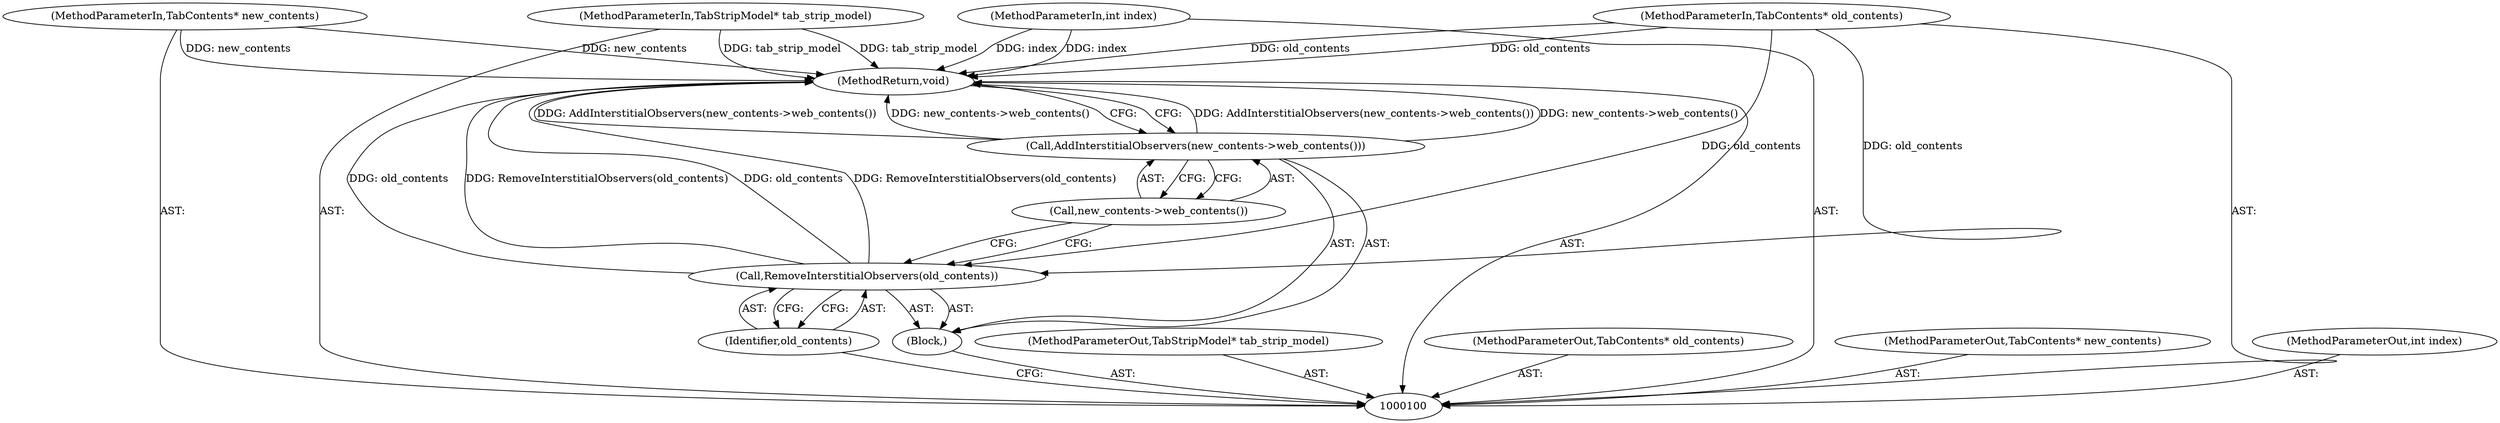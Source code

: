 digraph "1_Chrome_e89cfcb9090e8c98129ae9160c513f504db74599_7" {
"1000110" [label="(MethodReturn,void)"];
"1000101" [label="(MethodParameterIn,TabStripModel* tab_strip_model)"];
"1000127" [label="(MethodParameterOut,TabStripModel* tab_strip_model)"];
"1000102" [label="(MethodParameterIn,TabContents* old_contents)"];
"1000128" [label="(MethodParameterOut,TabContents* old_contents)"];
"1000103" [label="(MethodParameterIn,TabContents* new_contents)"];
"1000129" [label="(MethodParameterOut,TabContents* new_contents)"];
"1000104" [label="(MethodParameterIn,int index)"];
"1000130" [label="(MethodParameterOut,int index)"];
"1000105" [label="(Block,)"];
"1000106" [label="(Call,RemoveInterstitialObservers(old_contents))"];
"1000107" [label="(Identifier,old_contents)"];
"1000109" [label="(Call,new_contents->web_contents())"];
"1000108" [label="(Call,AddInterstitialObservers(new_contents->web_contents()))"];
"1000110" -> "1000100"  [label="AST: "];
"1000110" -> "1000108"  [label="CFG: "];
"1000108" -> "1000110"  [label="DDG: AddInterstitialObservers(new_contents->web_contents())"];
"1000108" -> "1000110"  [label="DDG: new_contents->web_contents()"];
"1000106" -> "1000110"  [label="DDG: old_contents"];
"1000106" -> "1000110"  [label="DDG: RemoveInterstitialObservers(old_contents)"];
"1000104" -> "1000110"  [label="DDG: index"];
"1000103" -> "1000110"  [label="DDG: new_contents"];
"1000102" -> "1000110"  [label="DDG: old_contents"];
"1000101" -> "1000110"  [label="DDG: tab_strip_model"];
"1000101" -> "1000100"  [label="AST: "];
"1000101" -> "1000110"  [label="DDG: tab_strip_model"];
"1000127" -> "1000100"  [label="AST: "];
"1000102" -> "1000100"  [label="AST: "];
"1000102" -> "1000110"  [label="DDG: old_contents"];
"1000102" -> "1000106"  [label="DDG: old_contents"];
"1000128" -> "1000100"  [label="AST: "];
"1000103" -> "1000100"  [label="AST: "];
"1000103" -> "1000110"  [label="DDG: new_contents"];
"1000129" -> "1000100"  [label="AST: "];
"1000104" -> "1000100"  [label="AST: "];
"1000104" -> "1000110"  [label="DDG: index"];
"1000130" -> "1000100"  [label="AST: "];
"1000105" -> "1000100"  [label="AST: "];
"1000106" -> "1000105"  [label="AST: "];
"1000108" -> "1000105"  [label="AST: "];
"1000106" -> "1000105"  [label="AST: "];
"1000106" -> "1000107"  [label="CFG: "];
"1000107" -> "1000106"  [label="AST: "];
"1000109" -> "1000106"  [label="CFG: "];
"1000106" -> "1000110"  [label="DDG: old_contents"];
"1000106" -> "1000110"  [label="DDG: RemoveInterstitialObservers(old_contents)"];
"1000102" -> "1000106"  [label="DDG: old_contents"];
"1000107" -> "1000106"  [label="AST: "];
"1000107" -> "1000100"  [label="CFG: "];
"1000106" -> "1000107"  [label="CFG: "];
"1000109" -> "1000108"  [label="AST: "];
"1000109" -> "1000106"  [label="CFG: "];
"1000108" -> "1000109"  [label="CFG: "];
"1000108" -> "1000105"  [label="AST: "];
"1000108" -> "1000109"  [label="CFG: "];
"1000109" -> "1000108"  [label="AST: "];
"1000110" -> "1000108"  [label="CFG: "];
"1000108" -> "1000110"  [label="DDG: AddInterstitialObservers(new_contents->web_contents())"];
"1000108" -> "1000110"  [label="DDG: new_contents->web_contents()"];
}
